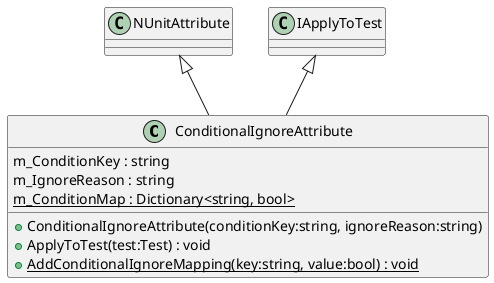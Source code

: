 @startuml
class ConditionalIgnoreAttribute {
    m_ConditionKey : string
    m_IgnoreReason : string
    + ConditionalIgnoreAttribute(conditionKey:string, ignoreReason:string)
    + ApplyToTest(test:Test) : void
    {static} m_ConditionMap : Dictionary<string, bool>
    + {static} AddConditionalIgnoreMapping(key:string, value:bool) : void
}
NUnitAttribute <|-- ConditionalIgnoreAttribute
IApplyToTest <|-- ConditionalIgnoreAttribute
@enduml
